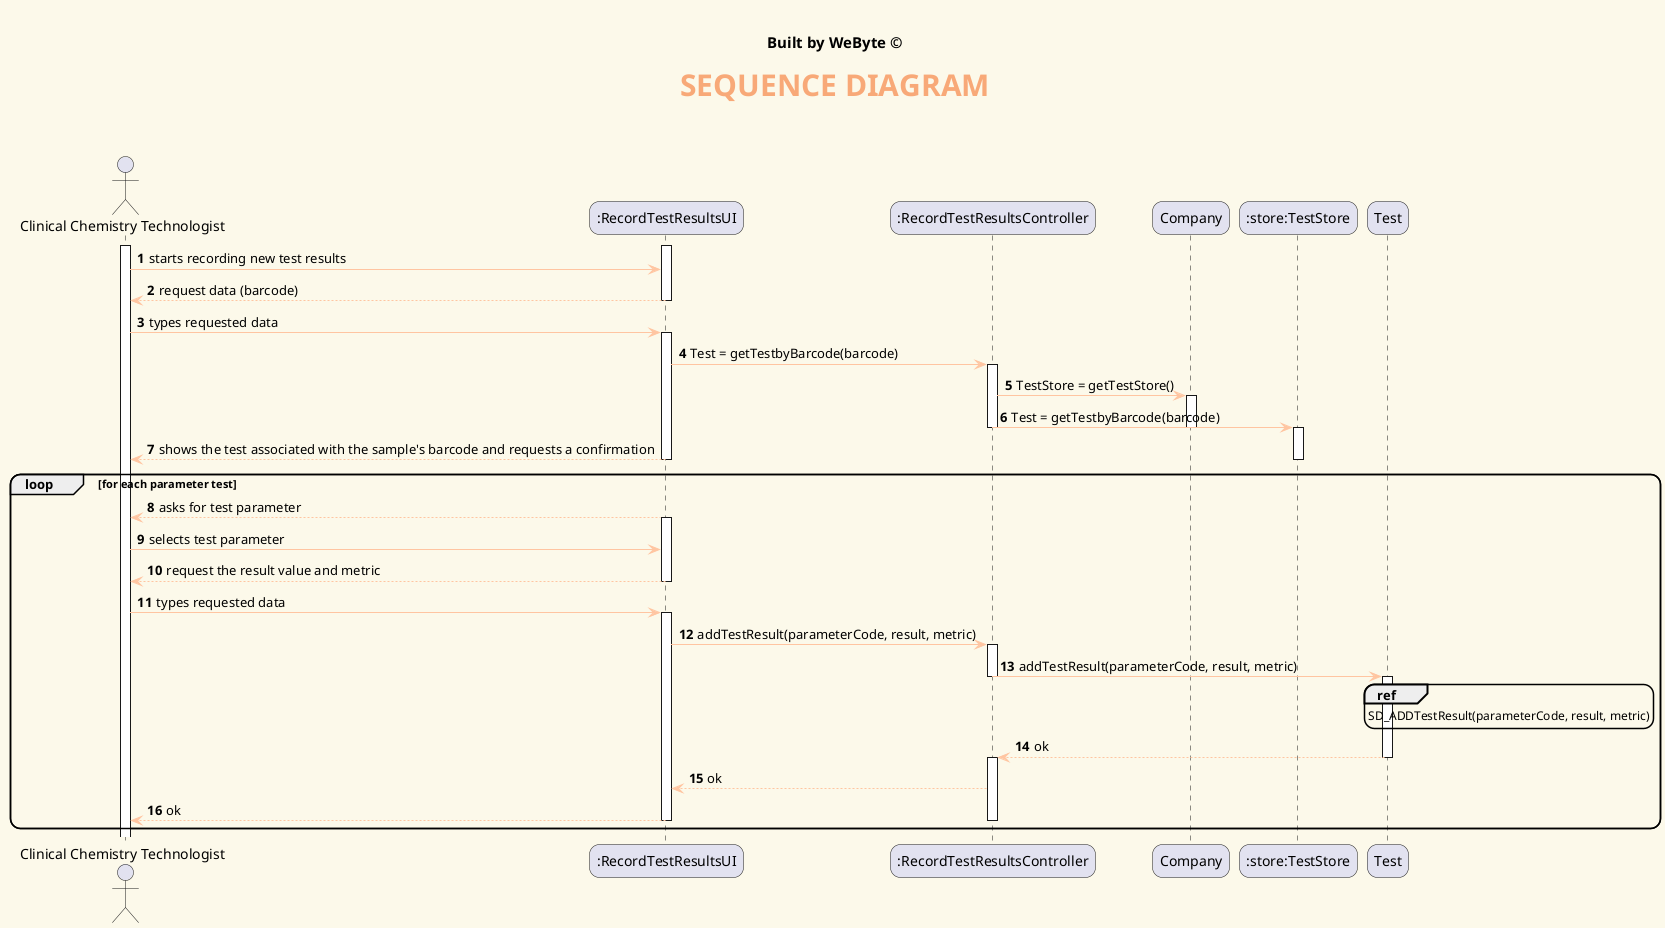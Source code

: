 @startuml
hide methods
' ======= layout =========
skinparam backgroundColor #fcf9ea
skinparam titleBorderRoundCorner 15
skinparam titleFontSize 30
skinparam classAttributeIconSize 0
skinparam titleFontName Arial Black
skinparam titleFontColor #f8a978
skinparam roundcorner 20
skinparam stereotypeCBackgroundColor ffc5a1
skinparam class {

ArrowColor ffc5a1
BorderColor White
BackgroundColor badfdb
}


' ======= title =========
center header


<font color=Black size=15><b>Built by WeByte ©</font>
endheader
title <b>SEQUENCE DIAGRAM\n
autonumber
'hide footbox
actor "Clinical Chemistry Technologist" as clinicalChemistryTechnologist

participant ":RecordTestResultsUI" as RecordTestResultsUI
participant ":RecordTestResultsController" as RecordTestResultsController
participant "Company" as company
participant ":store:TestStore" as TestStore
participant "Test" as Test

activate clinicalChemistryTechnologist
activate RecordTestResultsUI
clinicalChemistryTechnologist -> RecordTestResultsUI : starts recording new test results
RecordTestResultsUI --> clinicalChemistryTechnologist : request data (barcode)
deactivate RecordTestResultsUI
clinicalChemistryTechnologist -> RecordTestResultsUI : types requested data
activate RecordTestResultsUI
RecordTestResultsUI -> RecordTestResultsController : Test = getTestbyBarcode(barcode)
activate RecordTestResultsController
RecordTestResultsController -> company : TestStore = getTestStore()
activate company

RecordTestResultsController -> TestStore : Test = getTestbyBarcode(barcode)
deactivate company

activate TestStore
deactivate RecordTestResultsController
RecordTestResultsUI --> clinicalChemistryTechnologist : shows the test associated with the sample's barcode and requests a confirmation
deactivate TestStore
deactivate RecordTestResultsUI
loop for each parameter test
RecordTestResultsUI --> clinicalChemistryTechnologist : asks for test parameter
activate RecordTestResultsUI
clinicalChemistryTechnologist -> RecordTestResultsUI : selects test parameter
RecordTestResultsUI --> clinicalChemistryTechnologist : request the result value and metric
deactivate RecordTestResultsUI
clinicalChemistryTechnologist -> RecordTestResultsUI : types requested data
activate RecordTestResultsUI
RecordTestResultsUI -> RecordTestResultsController : addTestResult(parameterCode, result, metric)
activate RecordTestResultsController
RecordTestResultsController -> Test : addTestResult(parameterCode, result, metric)
deactivate RecordTestResultsController

activate Test

ref over Test
SD_ADDTestResult(parameterCode, result, metric)
end ref


Test --> RecordTestResultsController: ok
deactivate Test
activate RecordTestResultsController
RecordTestResultsController --> RecordTestResultsUI: ok
RecordTestResultsUI --> clinicalChemistryTechnologist : ok
deactivate RecordTestResultsController
deactivate RecordTestResultsUI
end

'FAlTAM OS VALIDATES
'Falta o ref
@enduml